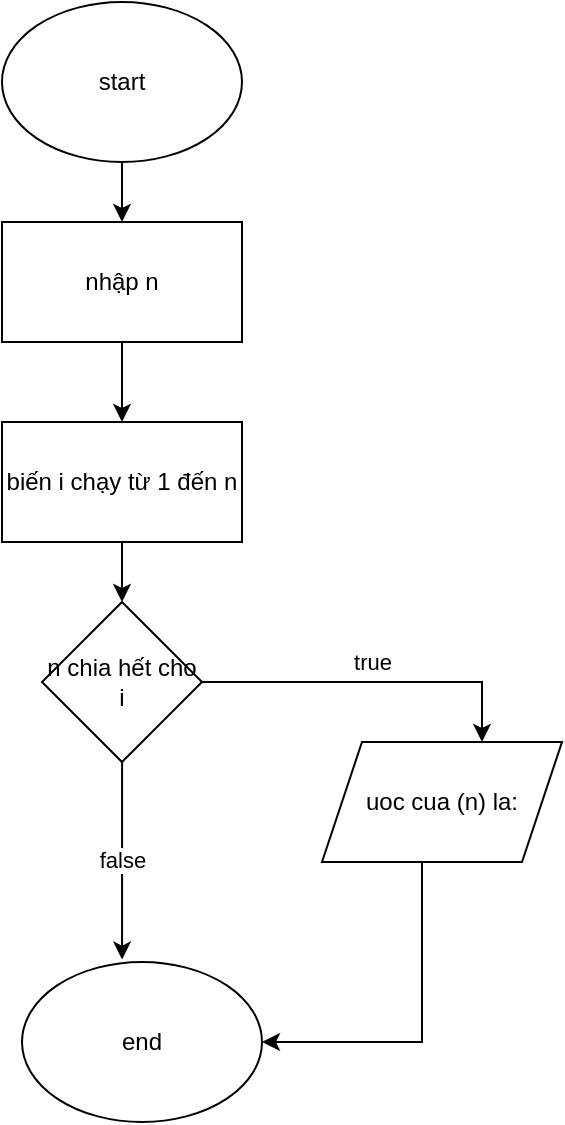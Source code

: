<mxfile version="25.0.3">
  <diagram name="Page-1" id="1_JfDKdxJxd2h8yMRCH7">
    <mxGraphModel dx="312" dy="461" grid="1" gridSize="10" guides="1" tooltips="1" connect="1" arrows="1" fold="1" page="1" pageScale="1" pageWidth="850" pageHeight="1100" math="0" shadow="0">
      <root>
        <mxCell id="0" />
        <mxCell id="1" parent="0" />
        <mxCell id="53KPg1Qkq4qB-LafVyjO-3" style="edgeStyle=orthogonalEdgeStyle;rounded=0;orthogonalLoop=1;jettySize=auto;html=1;" edge="1" parent="1" source="53KPg1Qkq4qB-LafVyjO-1" target="53KPg1Qkq4qB-LafVyjO-2">
          <mxGeometry relative="1" as="geometry" />
        </mxCell>
        <mxCell id="53KPg1Qkq4qB-LafVyjO-1" value="start" style="ellipse;whiteSpace=wrap;html=1;" vertex="1" parent="1">
          <mxGeometry x="200" y="40" width="120" height="80" as="geometry" />
        </mxCell>
        <mxCell id="53KPg1Qkq4qB-LafVyjO-8" value="" style="edgeStyle=orthogonalEdgeStyle;rounded=0;orthogonalLoop=1;jettySize=auto;html=1;" edge="1" parent="1" source="53KPg1Qkq4qB-LafVyjO-2" target="53KPg1Qkq4qB-LafVyjO-6">
          <mxGeometry relative="1" as="geometry" />
        </mxCell>
        <mxCell id="53KPg1Qkq4qB-LafVyjO-2" value="nhập n" style="rounded=0;whiteSpace=wrap;html=1;" vertex="1" parent="1">
          <mxGeometry x="200" y="150" width="120" height="60" as="geometry" />
        </mxCell>
        <mxCell id="53KPg1Qkq4qB-LafVyjO-12" value="true" style="edgeStyle=orthogonalEdgeStyle;rounded=0;orthogonalLoop=1;jettySize=auto;html=1;" edge="1" parent="1" source="53KPg1Qkq4qB-LafVyjO-5" target="53KPg1Qkq4qB-LafVyjO-10">
          <mxGeometry y="10" relative="1" as="geometry">
            <Array as="points">
              <mxPoint x="440" y="380" />
            </Array>
            <mxPoint as="offset" />
          </mxGeometry>
        </mxCell>
        <mxCell id="53KPg1Qkq4qB-LafVyjO-5" value="n chia hết cho i" style="rhombus;whiteSpace=wrap;html=1;" vertex="1" parent="1">
          <mxGeometry x="220" y="340" width="80" height="80" as="geometry" />
        </mxCell>
        <mxCell id="53KPg1Qkq4qB-LafVyjO-9" value="" style="edgeStyle=orthogonalEdgeStyle;rounded=0;orthogonalLoop=1;jettySize=auto;html=1;" edge="1" parent="1" source="53KPg1Qkq4qB-LafVyjO-6" target="53KPg1Qkq4qB-LafVyjO-5">
          <mxGeometry relative="1" as="geometry" />
        </mxCell>
        <mxCell id="53KPg1Qkq4qB-LafVyjO-6" value="biến i chạy từ 1 đến n" style="rounded=0;whiteSpace=wrap;html=1;" vertex="1" parent="1">
          <mxGeometry x="200" y="250" width="120" height="60" as="geometry" />
        </mxCell>
        <mxCell id="53KPg1Qkq4qB-LafVyjO-15" style="edgeStyle=orthogonalEdgeStyle;rounded=0;orthogonalLoop=1;jettySize=auto;html=1;" edge="1" parent="1" source="53KPg1Qkq4qB-LafVyjO-10" target="53KPg1Qkq4qB-LafVyjO-13">
          <mxGeometry relative="1" as="geometry">
            <Array as="points">
              <mxPoint x="410" y="560" />
            </Array>
          </mxGeometry>
        </mxCell>
        <mxCell id="53KPg1Qkq4qB-LafVyjO-10" value="uoc cua (n) la:" style="shape=parallelogram;perimeter=parallelogramPerimeter;whiteSpace=wrap;html=1;fixedSize=1;" vertex="1" parent="1">
          <mxGeometry x="360" y="410" width="120" height="60" as="geometry" />
        </mxCell>
        <mxCell id="53KPg1Qkq4qB-LafVyjO-13" value="end" style="ellipse;whiteSpace=wrap;html=1;" vertex="1" parent="1">
          <mxGeometry x="210" y="520" width="120" height="80" as="geometry" />
        </mxCell>
        <mxCell id="53KPg1Qkq4qB-LafVyjO-17" value="false" style="edgeStyle=orthogonalEdgeStyle;rounded=0;orthogonalLoop=1;jettySize=auto;html=1;entryX=0.417;entryY=-0.015;entryDx=0;entryDy=0;entryPerimeter=0;" edge="1" parent="1" source="53KPg1Qkq4qB-LafVyjO-5" target="53KPg1Qkq4qB-LafVyjO-13">
          <mxGeometry relative="1" as="geometry" />
        </mxCell>
      </root>
    </mxGraphModel>
  </diagram>
</mxfile>
